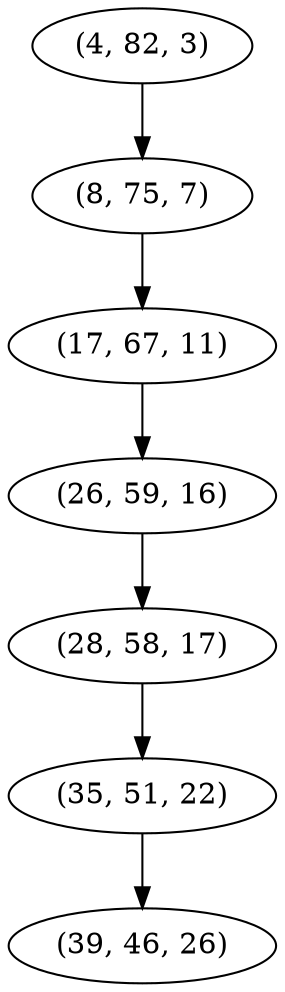 digraph tree {
    "(4, 82, 3)";
    "(8, 75, 7)";
    "(17, 67, 11)";
    "(26, 59, 16)";
    "(28, 58, 17)";
    "(35, 51, 22)";
    "(39, 46, 26)";
    "(4, 82, 3)" -> "(8, 75, 7)";
    "(8, 75, 7)" -> "(17, 67, 11)";
    "(17, 67, 11)" -> "(26, 59, 16)";
    "(26, 59, 16)" -> "(28, 58, 17)";
    "(28, 58, 17)" -> "(35, 51, 22)";
    "(35, 51, 22)" -> "(39, 46, 26)";
}
